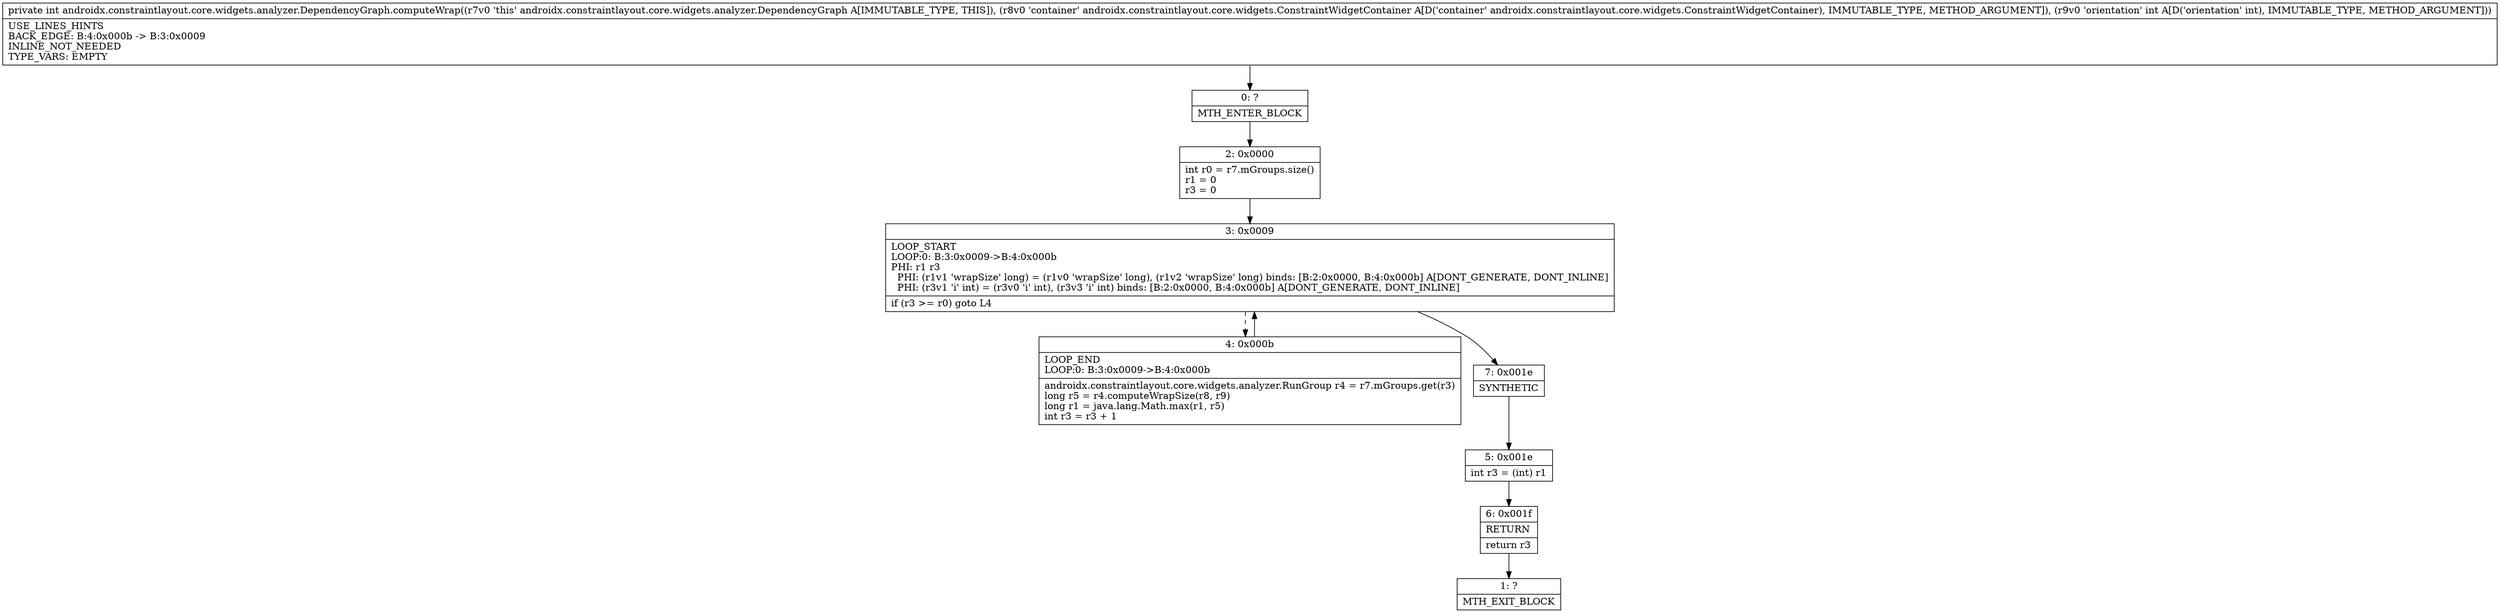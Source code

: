 digraph "CFG forandroidx.constraintlayout.core.widgets.analyzer.DependencyGraph.computeWrap(Landroidx\/constraintlayout\/core\/widgets\/ConstraintWidgetContainer;I)I" {
Node_0 [shape=record,label="{0\:\ ?|MTH_ENTER_BLOCK\l}"];
Node_2 [shape=record,label="{2\:\ 0x0000|int r0 = r7.mGroups.size()\lr1 = 0\lr3 = 0\l}"];
Node_3 [shape=record,label="{3\:\ 0x0009|LOOP_START\lLOOP:0: B:3:0x0009\-\>B:4:0x000b\lPHI: r1 r3 \l  PHI: (r1v1 'wrapSize' long) = (r1v0 'wrapSize' long), (r1v2 'wrapSize' long) binds: [B:2:0x0000, B:4:0x000b] A[DONT_GENERATE, DONT_INLINE]\l  PHI: (r3v1 'i' int) = (r3v0 'i' int), (r3v3 'i' int) binds: [B:2:0x0000, B:4:0x000b] A[DONT_GENERATE, DONT_INLINE]\l|if (r3 \>= r0) goto L4\l}"];
Node_4 [shape=record,label="{4\:\ 0x000b|LOOP_END\lLOOP:0: B:3:0x0009\-\>B:4:0x000b\l|androidx.constraintlayout.core.widgets.analyzer.RunGroup r4 = r7.mGroups.get(r3)\llong r5 = r4.computeWrapSize(r8, r9)\llong r1 = java.lang.Math.max(r1, r5)\lint r3 = r3 + 1\l}"];
Node_7 [shape=record,label="{7\:\ 0x001e|SYNTHETIC\l}"];
Node_5 [shape=record,label="{5\:\ 0x001e|int r3 = (int) r1\l}"];
Node_6 [shape=record,label="{6\:\ 0x001f|RETURN\l|return r3\l}"];
Node_1 [shape=record,label="{1\:\ ?|MTH_EXIT_BLOCK\l}"];
MethodNode[shape=record,label="{private int androidx.constraintlayout.core.widgets.analyzer.DependencyGraph.computeWrap((r7v0 'this' androidx.constraintlayout.core.widgets.analyzer.DependencyGraph A[IMMUTABLE_TYPE, THIS]), (r8v0 'container' androidx.constraintlayout.core.widgets.ConstraintWidgetContainer A[D('container' androidx.constraintlayout.core.widgets.ConstraintWidgetContainer), IMMUTABLE_TYPE, METHOD_ARGUMENT]), (r9v0 'orientation' int A[D('orientation' int), IMMUTABLE_TYPE, METHOD_ARGUMENT]))  | USE_LINES_HINTS\lBACK_EDGE: B:4:0x000b \-\> B:3:0x0009\lINLINE_NOT_NEEDED\lTYPE_VARS: EMPTY\l}"];
MethodNode -> Node_0;Node_0 -> Node_2;
Node_2 -> Node_3;
Node_3 -> Node_4[style=dashed];
Node_3 -> Node_7;
Node_4 -> Node_3;
Node_7 -> Node_5;
Node_5 -> Node_6;
Node_6 -> Node_1;
}

